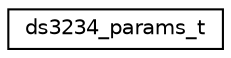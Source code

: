 digraph "Graphical Class Hierarchy"
{
 // LATEX_PDF_SIZE
  edge [fontname="Helvetica",fontsize="10",labelfontname="Helvetica",labelfontsize="10"];
  node [fontname="Helvetica",fontsize="10",shape=record];
  rankdir="LR";
  Node0 [label="ds3234_params_t",height=0.2,width=0.4,color="black", fillcolor="white", style="filled",URL="$structds3234__params__t.html",tooltip="Parameters for the DS3234 device driver."];
}
